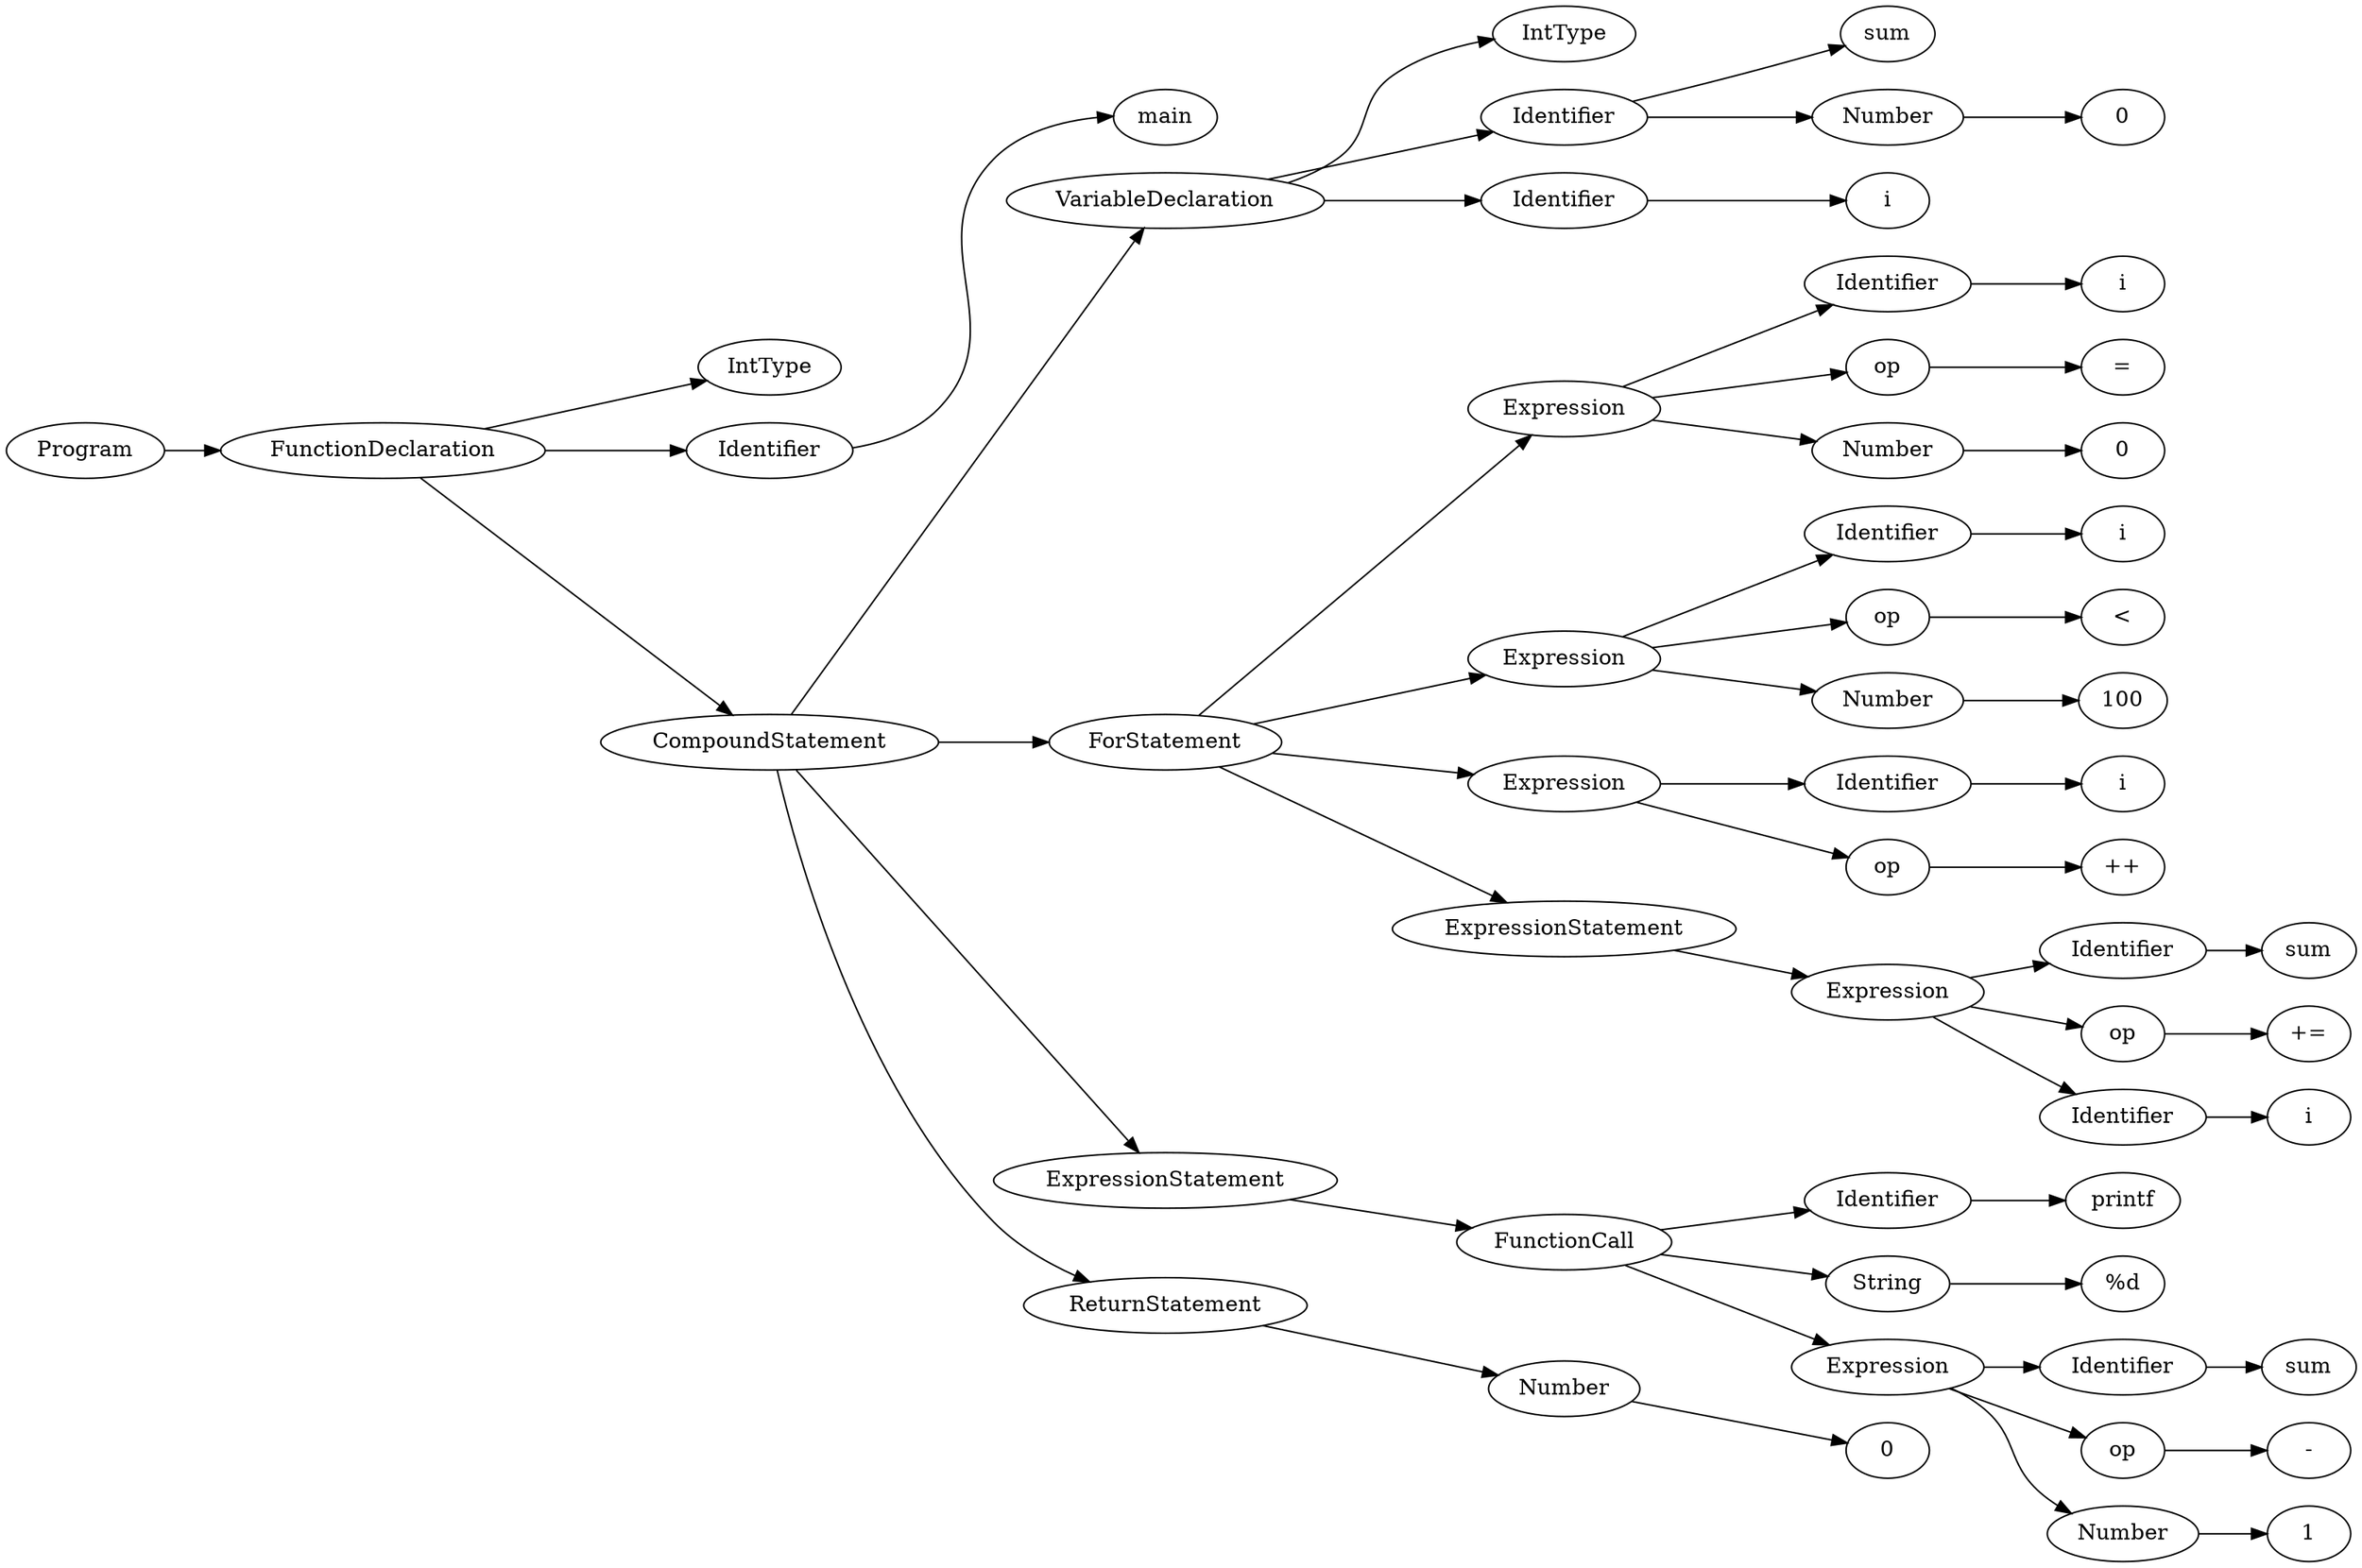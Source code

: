 // Visualization of the Abstract Syntax Tree
digraph AST {
	graph [rankdir=LR]
	Program [label=Program]
	FunctionDeclaration [label=FunctionDeclaration]
	Program -> FunctionDeclaration
	IntType [label=IntType]
	FunctionDeclaration -> IntType
	Identifier [label=Identifier]
	FunctionDeclaration -> Identifier
	main [label=main]
	Identifier -> main
	CompoundStatement [label=CompoundStatement]
	FunctionDeclaration -> CompoundStatement
	VariableDeclaration [label=VariableDeclaration]
	CompoundStatement -> VariableDeclaration
	IntType7 [label=IntType]
	VariableDeclaration -> IntType7
	Identifier8 [label=Identifier]
	VariableDeclaration -> Identifier8
	sum [label=sum]
	Identifier8 -> sum
	Number [label=Number]
	Identifier8 -> Number
	0 [label=0]
	Number -> 0
	Identifier12 [label=Identifier]
	VariableDeclaration -> Identifier12
	i [label=i]
	Identifier12 -> i
	ForStatement [label=ForStatement]
	CompoundStatement -> ForStatement
	Expression [label=Expression]
	ForStatement -> Expression
	Identifier16 [label=Identifier]
	Expression -> Identifier16
	i17 [label=i]
	Identifier16 -> i17
	op [label=op]
	Expression -> op
	"=" [label="="]
	op -> "="
	Number20 [label=Number]
	Expression -> Number20
	021 [label=0]
	Number20 -> 021
	Expression22 [label=Expression]
	ForStatement -> Expression22
	Identifier23 [label=Identifier]
	Expression22 -> Identifier23
	i24 [label=i]
	Identifier23 -> i24
	op25 [label=op]
	Expression22 -> op25
	"<" [label="<"]
	op25 -> "<"
	Number27 [label=Number]
	Expression22 -> Number27
	100 [label=100]
	Number27 -> 100
	Expression29 [label=Expression]
	ForStatement -> Expression29
	Identifier30 [label=Identifier]
	Expression29 -> Identifier30
	i31 [label=i]
	Identifier30 -> i31
	op32 [label=op]
	Expression29 -> op32
	"++" [label="++"]
	op32 -> "++"
	ExpressionStatement [label=ExpressionStatement]
	ForStatement -> ExpressionStatement
	Expression35 [label=Expression]
	ExpressionStatement -> Expression35
	Identifier36 [label=Identifier]
	Expression35 -> Identifier36
	sum37 [label=sum]
	Identifier36 -> sum37
	op38 [label=op]
	Expression35 -> op38
	"+=" [label="+="]
	op38 -> "+="
	Identifier40 [label=Identifier]
	Expression35 -> Identifier40
	i41 [label=i]
	Identifier40 -> i41
	ExpressionStatement42 [label=ExpressionStatement]
	CompoundStatement -> ExpressionStatement42
	FunctionCall [label=FunctionCall]
	ExpressionStatement42 -> FunctionCall
	Identifier44 [label=Identifier]
	FunctionCall -> Identifier44
	printf [label=printf]
	Identifier44 -> printf
	String [label=String]
	FunctionCall -> String
	"%d
" [label="%d
"]
	String -> "%d
"
	Expression48 [label=Expression]
	FunctionCall -> Expression48
	Identifier49 [label=Identifier]
	Expression48 -> Identifier49
	sum50 [label=sum]
	Identifier49 -> sum50
	op51 [label=op]
	Expression48 -> op51
	"-" [label="-"]
	op51 -> "-"
	Number53 [label=Number]
	Expression48 -> Number53
	1 [label=1]
	Number53 -> 1
	ReturnStatement [label=ReturnStatement]
	CompoundStatement -> ReturnStatement
	Number56 [label=Number]
	ReturnStatement -> Number56
	057 [label=0]
	Number56 -> 057
}
